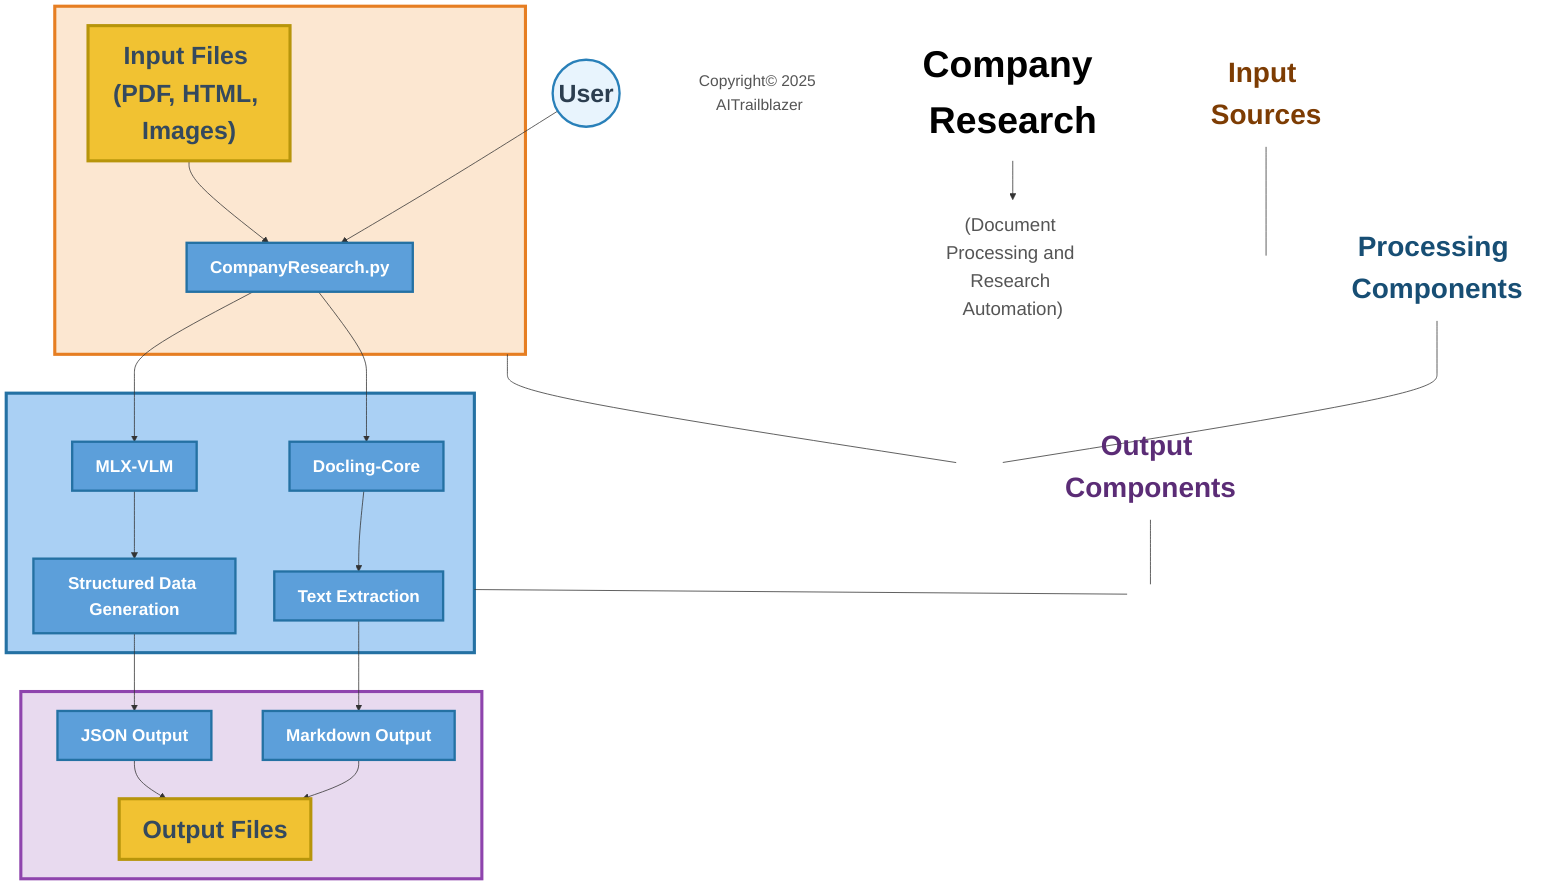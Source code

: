 flowchart TD
    %% Main Title
    Title["Company Research"]:::mainTitle
    Subtitle["(Document Processing and Research Automation)"]:::subtitle
    Title --> Subtitle

    %% Client Layer
    User((User)):::userNode --> WebUI["CompanyResearch.py"]:::largeText

    %% Labels for subgraphs - placed outside and above
    InputLabel["Input Sources"]:::subgraphLabel
    ProcessingLabel["Processing Components"]:::subgraphLabel
    OutputLabel["Output Components"]:::subgraphLabel

    %% Add spacing between subgraphs
    InputSpacer[ ]:::spacer
    ProcessingSpacer[ ]:::spacer
    OutputSpacer[ ]:::spacer

    %% Input Sources - with explicit label above
    InputLabel --- InputSpacer
    subgraph InputSources[" "]
        direction LR
        InputFiles["Input Files (PDF, HTML, Images)"]:::largeText
        InputFiles --> WebUI
    end

    %% Processing Components - with explicit label above
    InputSources --- ProcessingSpacer
    ProcessingLabel --- ProcessingSpacer
    subgraph ProcessingComponents[" "]
        direction LR
        WebUI --> DoclingCore["Docling-Core"]:::largeText
        WebUI --> MLXVLM["MLX-VLM"]:::largeText
        DoclingCore --> TextExtraction["Text Extraction"]:::largeText
        MLXVLM --> StructuredData["Structured Data Generation"]:::largeText
    end

    %% Output Components - with explicit label above
    ProcessingComponents --- OutputSpacer
    OutputLabel --- OutputSpacer
    subgraph OutputComponents[" "]
        direction LR
        TextExtraction --> OutputMarkdown["Markdown Output"]:::largeText
        StructuredData --> OutputJSON["JSON Output"]:::largeText
        OutputMarkdown --> OutputFiles["Output Files"]:::largeText
        OutputJSON --> OutputFiles
    end

    %% Footer
    Footer["Copyright© 2025 AITrailblazer"]:::footer

    %% Enhanced styling with much larger text and better spacing
    classDef default font-size:22px;
    classDef mainTitle fill:none,stroke:none,color:#000000,font-weight:bold,font-size:48px;
    classDef subtitle fill:none,stroke:none,color:#555555,font-weight:normal,font-size:24px;
    classDef footer fill:none,stroke:none,color:#555555,font-weight:normal,font-size:20px;
    classDef userNode fill:#E8F4FD,stroke:#2980B9,stroke-width:3px,color:#2C3E50,font-weight:bold,font-size:32px;
    classDef applicationLayer fill:#5C9FDA,stroke:#2471A3,stroke-width:3px,color:white,font-weight:bold,font-size:22px;
    classDef dataStores fill:#F1C232,stroke:#B7950B,stroke-width:4px,color:#34495E,font-weight:bold,font-size:32px;
    classDef integrationLayer fill:#D7BDE2,stroke:#8E44AD,stroke-width:3px,color:#34495E,font-weight:bold,font-size:22px;
    classDef webFrontend fill:#F5CBA7,stroke:#E67E22,stroke-width:3px,color:#34495E,font-weight:bold,font-size:22px;
    classDef mcpServer fill:#FFD6A5,stroke:#FF8C00,stroke-width:3px,color:#34495E,font-weight:bold,font-size:22px;
    classDef externalComponents fill:#A2D9CE,stroke:#16A085,stroke-width:3px,color:#34495E,font-weight:bold,font-size:22px;
    classDef orchestration fill:#FADBD8,stroke:#E74C3C,stroke-width:3px,color:#34495E,font-weight:bold,font-size:22px;
    classDef spacer fill:none,stroke:none,color:none;
    classDef subgraphLabel fill:none,stroke:none,color:#333333,font-weight:bold,font-size:36px;
    classDef largeText fill:#F5CBA7,stroke:#E67E22,stroke-width:3px,color:#34495E,font-weight:bold,font-size:32px;

    %% Apply styles to nodes - make nodes larger with padding
    class Title mainTitle
    class Subtitle subtitle
    class Footer footer
    class WebUI,DoclingCore,MLXVLM,TextExtraction,StructuredData,OutputMarkdown,OutputJSON,OutputFiles applicationLayer
    class InputFiles,OutputFiles dataStores
    class InputSpacer,ProcessingSpacer,OutputSpacer spacer
    class InputLabel,ProcessingLabel,OutputLabel subgraphLabel

    %% Style subgraphs - much larger text, stronger borders and more padding
    style InputSources fill:#FCE7D1,stroke:#E67E22,stroke-width:4px,padding:40px
    style ProcessingComponents fill:#AAD0F4,stroke:#2471A3,stroke-width:4px,padding:40px
    style OutputComponents fill:#E8DAEF,stroke:#8E44AD,stroke-width:4px,padding:40px

    %% Color coordinating labels with their subgraphs
    style InputLabel color:#7D3C03
    style ProcessingLabel color:#174E74
    style OutputLabel color:#5B2C76

    %% Make all nodes larger with padding
    style User padding:20px,margin:30px
    style WebUI padding:20px,margin:30px
    style DoclingCore padding:20px,margin:25px
    style MLXVLM padding:20px,margin:25px
    style TextExtraction padding:20px,margin:25px
    style StructuredData padding:20px,margin:25px
    style OutputMarkdown padding:20px,margin:25px
    style OutputJSON padding:20px,margin:25px
    style OutputFiles padding:20px,margin:25px